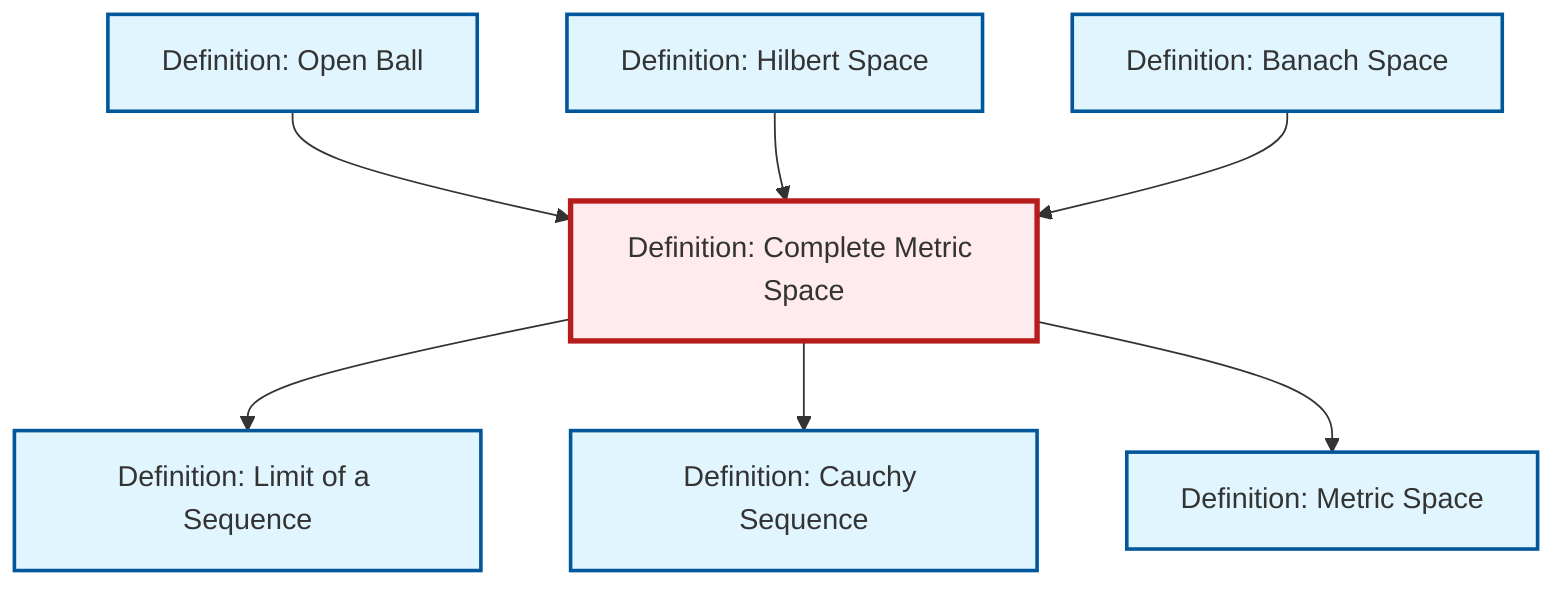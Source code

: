 graph TD
    classDef definition fill:#e1f5fe,stroke:#01579b,stroke-width:2px
    classDef theorem fill:#f3e5f5,stroke:#4a148c,stroke-width:2px
    classDef axiom fill:#fff3e0,stroke:#e65100,stroke-width:2px
    classDef example fill:#e8f5e9,stroke:#1b5e20,stroke-width:2px
    classDef current fill:#ffebee,stroke:#b71c1c,stroke-width:3px
    def-metric-space["Definition: Metric Space"]:::definition
    def-hilbert-space["Definition: Hilbert Space"]:::definition
    def-cauchy-sequence["Definition: Cauchy Sequence"]:::definition
    def-limit["Definition: Limit of a Sequence"]:::definition
    def-banach-space["Definition: Banach Space"]:::definition
    def-open-ball["Definition: Open Ball"]:::definition
    def-complete-metric-space["Definition: Complete Metric Space"]:::definition
    def-complete-metric-space --> def-limit
    def-open-ball --> def-complete-metric-space
    def-complete-metric-space --> def-cauchy-sequence
    def-complete-metric-space --> def-metric-space
    def-hilbert-space --> def-complete-metric-space
    def-banach-space --> def-complete-metric-space
    class def-complete-metric-space current
